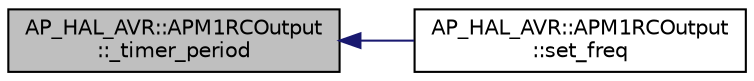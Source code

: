 digraph "AP_HAL_AVR::APM1RCOutput::_timer_period"
{
 // INTERACTIVE_SVG=YES
  edge [fontname="Helvetica",fontsize="10",labelfontname="Helvetica",labelfontsize="10"];
  node [fontname="Helvetica",fontsize="10",shape=record];
  rankdir="LR";
  Node1 [label="AP_HAL_AVR::APM1RCOutput\l::_timer_period",height=0.2,width=0.4,color="black", fillcolor="grey75", style="filled" fontcolor="black"];
  Node1 -> Node2 [dir="back",color="midnightblue",fontsize="10",style="solid",fontname="Helvetica"];
  Node2 [label="AP_HAL_AVR::APM1RCOutput\l::set_freq",height=0.2,width=0.4,color="black", fillcolor="white", style="filled",URL="$classAP__HAL__AVR_1_1APM1RCOutput.html#af0c8367102cdf71b65400845606ede06"];
}
